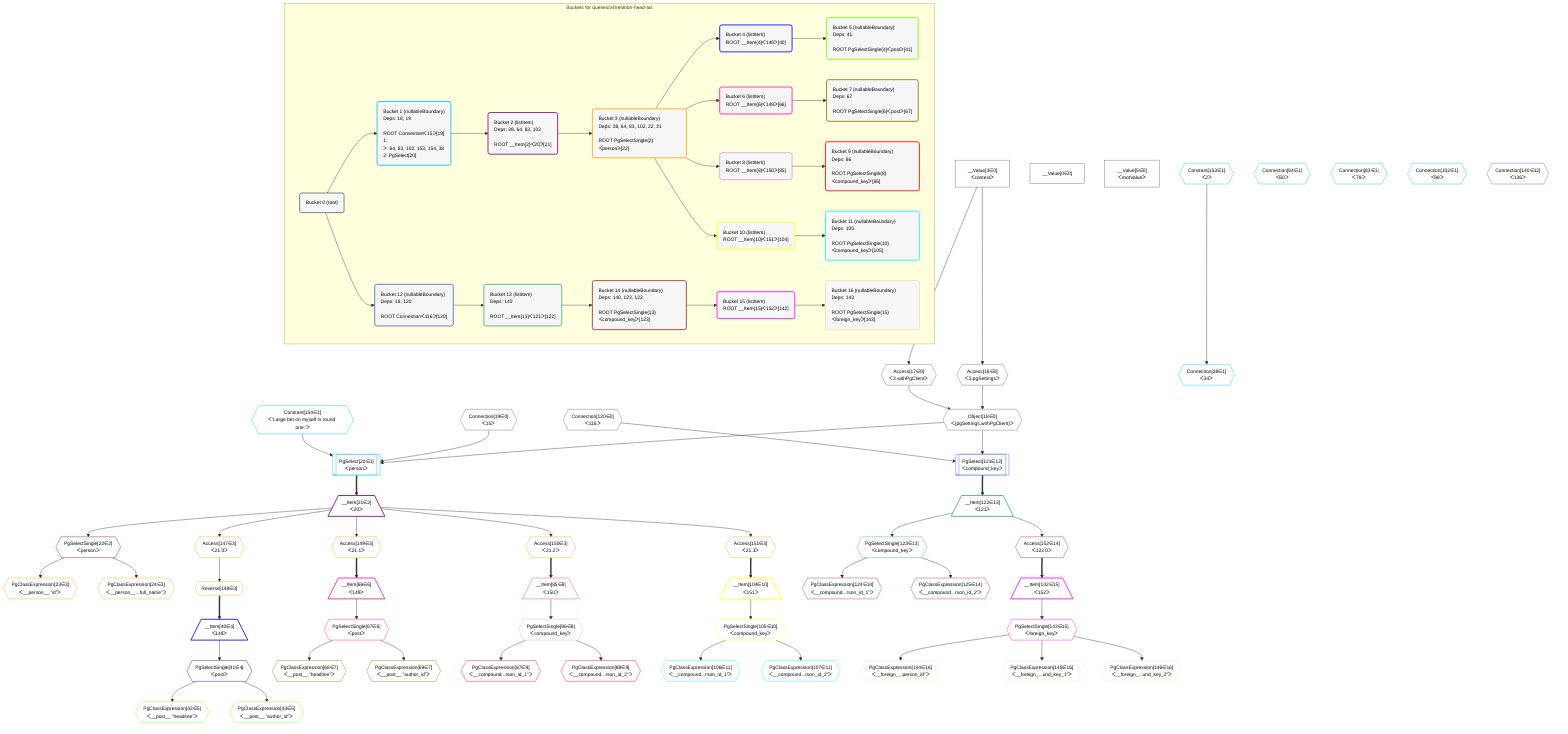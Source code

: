 %%{init: {'themeVariables': { 'fontSize': '12px'}}}%%
graph TD
    classDef path fill:#eee,stroke:#000,color:#000
    classDef plan fill:#fff,stroke-width:1px,color:#000
    classDef itemplan fill:#fff,stroke-width:2px,color:#000
    classDef unbatchedplan fill:#dff,stroke-width:1px,color:#000
    classDef sideeffectplan fill:#fcc,stroke-width:2px,color:#000
    classDef bucket fill:#f6f6f6,color:#000,stroke-width:2px,text-align:left


    %% plan dependencies
    Object18{{"Object[18∈0]<br />ᐸ{pgSettings,withPgClient}ᐳ"}}:::plan
    Access16{{"Access[16∈0]<br />ᐸ3.pgSettingsᐳ"}}:::plan
    Access17{{"Access[17∈0]<br />ᐸ3.withPgClientᐳ"}}:::plan
    Access16 & Access17 --> Object18
    __Value3["__Value[3∈0]<br />ᐸcontextᐳ"]:::plan
    __Value3 --> Access16
    __Value3 --> Access17
    __Value0["__Value[0∈0]"]:::plan
    __Value5["__Value[5∈0]<br />ᐸrootValueᐳ"]:::plan
    Connection19{{"Connection[19∈0]<br />ᐸ15ᐳ"}}:::plan
    Connection120{{"Connection[120∈0]<br />ᐸ116ᐳ"}}:::plan
    PgSelect20[["PgSelect[20∈1]<br />ᐸpersonᐳ"]]:::plan
    Constant154{{"Constant[154∈1]<br />ᐸ'Large bet on myself in round one.'ᐳ"}}:::plan
    Object18 & Connection19 & Constant154 --> PgSelect20
    Connection38{{"Connection[38∈1]<br />ᐸ34ᐳ"}}:::plan
    Constant153{{"Constant[153∈1]<br />ᐸ2ᐳ"}}:::plan
    Constant153 --> Connection38
    Connection64{{"Connection[64∈1]<br />ᐸ60ᐳ"}}:::plan
    Connection83{{"Connection[83∈1]<br />ᐸ79ᐳ"}}:::plan
    Connection102{{"Connection[102∈1]<br />ᐸ98ᐳ"}}:::plan
    __Item21[/"__Item[21∈2]<br />ᐸ20ᐳ"\]:::itemplan
    PgSelect20 ==> __Item21
    PgSelectSingle22{{"PgSelectSingle[22∈2]<br />ᐸpersonᐳ"}}:::plan
    __Item21 --> PgSelectSingle22
    PgClassExpression23{{"PgClassExpression[23∈3]<br />ᐸ__person__.”id”ᐳ"}}:::plan
    PgSelectSingle22 --> PgClassExpression23
    PgClassExpression24{{"PgClassExpression[24∈3]<br />ᐸ__person__...full_name”ᐳ"}}:::plan
    PgSelectSingle22 --> PgClassExpression24
    Access147{{"Access[147∈3]<br />ᐸ21.0ᐳ"}}:::plan
    __Item21 --> Access147
    Reverse148{{"Reverse[148∈3]"}}:::plan
    Access147 --> Reverse148
    Access149{{"Access[149∈3]<br />ᐸ21.1ᐳ"}}:::plan
    __Item21 --> Access149
    Access150{{"Access[150∈3]<br />ᐸ21.2ᐳ"}}:::plan
    __Item21 --> Access150
    Access151{{"Access[151∈3]<br />ᐸ21.3ᐳ"}}:::plan
    __Item21 --> Access151
    __Item40[/"__Item[40∈4]<br />ᐸ148ᐳ"\]:::itemplan
    Reverse148 ==> __Item40
    PgSelectSingle41{{"PgSelectSingle[41∈4]<br />ᐸpostᐳ"}}:::plan
    __Item40 --> PgSelectSingle41
    PgClassExpression42{{"PgClassExpression[42∈5]<br />ᐸ__post__.”headline”ᐳ"}}:::plan
    PgSelectSingle41 --> PgClassExpression42
    PgClassExpression43{{"PgClassExpression[43∈5]<br />ᐸ__post__.”author_id”ᐳ"}}:::plan
    PgSelectSingle41 --> PgClassExpression43
    __Item66[/"__Item[66∈6]<br />ᐸ149ᐳ"\]:::itemplan
    Access149 ==> __Item66
    PgSelectSingle67{{"PgSelectSingle[67∈6]<br />ᐸpostᐳ"}}:::plan
    __Item66 --> PgSelectSingle67
    PgClassExpression68{{"PgClassExpression[68∈7]<br />ᐸ__post__.”headline”ᐳ"}}:::plan
    PgSelectSingle67 --> PgClassExpression68
    PgClassExpression69{{"PgClassExpression[69∈7]<br />ᐸ__post__.”author_id”ᐳ"}}:::plan
    PgSelectSingle67 --> PgClassExpression69
    __Item85[/"__Item[85∈8]<br />ᐸ150ᐳ"\]:::itemplan
    Access150 ==> __Item85
    PgSelectSingle86{{"PgSelectSingle[86∈8]<br />ᐸcompound_keyᐳ"}}:::plan
    __Item85 --> PgSelectSingle86
    PgClassExpression87{{"PgClassExpression[87∈9]<br />ᐸ__compound...rson_id_1”ᐳ"}}:::plan
    PgSelectSingle86 --> PgClassExpression87
    PgClassExpression88{{"PgClassExpression[88∈9]<br />ᐸ__compound...rson_id_2”ᐳ"}}:::plan
    PgSelectSingle86 --> PgClassExpression88
    __Item104[/"__Item[104∈10]<br />ᐸ151ᐳ"\]:::itemplan
    Access151 ==> __Item104
    PgSelectSingle105{{"PgSelectSingle[105∈10]<br />ᐸcompound_keyᐳ"}}:::plan
    __Item104 --> PgSelectSingle105
    PgClassExpression106{{"PgClassExpression[106∈11]<br />ᐸ__compound...rson_id_1”ᐳ"}}:::plan
    PgSelectSingle105 --> PgClassExpression106
    PgClassExpression107{{"PgClassExpression[107∈11]<br />ᐸ__compound...rson_id_2”ᐳ"}}:::plan
    PgSelectSingle105 --> PgClassExpression107
    PgSelect121[["PgSelect[121∈12]<br />ᐸcompound_keyᐳ"]]:::plan
    Object18 & Connection120 --> PgSelect121
    Connection140{{"Connection[140∈12]<br />ᐸ136ᐳ"}}:::plan
    __Item122[/"__Item[122∈13]<br />ᐸ121ᐳ"\]:::itemplan
    PgSelect121 ==> __Item122
    PgSelectSingle123{{"PgSelectSingle[123∈13]<br />ᐸcompound_keyᐳ"}}:::plan
    __Item122 --> PgSelectSingle123
    PgClassExpression124{{"PgClassExpression[124∈14]<br />ᐸ__compound...rson_id_1”ᐳ"}}:::plan
    PgSelectSingle123 --> PgClassExpression124
    PgClassExpression125{{"PgClassExpression[125∈14]<br />ᐸ__compound...rson_id_2”ᐳ"}}:::plan
    PgSelectSingle123 --> PgClassExpression125
    Access152{{"Access[152∈14]<br />ᐸ122.0ᐳ"}}:::plan
    __Item122 --> Access152
    __Item142[/"__Item[142∈15]<br />ᐸ152ᐳ"\]:::itemplan
    Access152 ==> __Item142
    PgSelectSingle143{{"PgSelectSingle[143∈15]<br />ᐸforeign_keyᐳ"}}:::plan
    __Item142 --> PgSelectSingle143
    PgClassExpression144{{"PgClassExpression[144∈16]<br />ᐸ__foreign_...person_id”ᐳ"}}:::plan
    PgSelectSingle143 --> PgClassExpression144
    PgClassExpression145{{"PgClassExpression[145∈16]<br />ᐸ__foreign_...und_key_1”ᐳ"}}:::plan
    PgSelectSingle143 --> PgClassExpression145
    PgClassExpression146{{"PgClassExpression[146∈16]<br />ᐸ__foreign_...und_key_2”ᐳ"}}:::plan
    PgSelectSingle143 --> PgClassExpression146

    %% define steps

    subgraph "Buckets for queries/v4/relation-head-tail"
    Bucket0("Bucket 0 (root)"):::bucket
    classDef bucket0 stroke:#696969
    class Bucket0,__Value0,__Value3,__Value5,Access16,Access17,Object18,Connection19,Connection120 bucket0
    Bucket1("Bucket 1 (nullableBoundary)<br />Deps: 18, 19<br /><br />ROOT Connectionᐸ15ᐳ[19]<br />1: <br />ᐳ: 64, 83, 102, 153, 154, 38<br />2: PgSelect[20]"):::bucket
    classDef bucket1 stroke:#00bfff
    class Bucket1,PgSelect20,Connection38,Connection64,Connection83,Connection102,Constant153,Constant154 bucket1
    Bucket2("Bucket 2 (listItem)<br />Deps: 38, 64, 83, 102<br /><br />ROOT __Item{2}ᐸ20ᐳ[21]"):::bucket
    classDef bucket2 stroke:#7f007f
    class Bucket2,__Item21,PgSelectSingle22 bucket2
    Bucket3("Bucket 3 (nullableBoundary)<br />Deps: 38, 64, 83, 102, 22, 21<br /><br />ROOT PgSelectSingle{2}ᐸpersonᐳ[22]"):::bucket
    classDef bucket3 stroke:#ffa500
    class Bucket3,PgClassExpression23,PgClassExpression24,Access147,Reverse148,Access149,Access150,Access151 bucket3
    Bucket4("Bucket 4 (listItem)<br />ROOT __Item{4}ᐸ148ᐳ[40]"):::bucket
    classDef bucket4 stroke:#0000ff
    class Bucket4,__Item40,PgSelectSingle41 bucket4
    Bucket5("Bucket 5 (nullableBoundary)<br />Deps: 41<br /><br />ROOT PgSelectSingle{4}ᐸpostᐳ[41]"):::bucket
    classDef bucket5 stroke:#7fff00
    class Bucket5,PgClassExpression42,PgClassExpression43 bucket5
    Bucket6("Bucket 6 (listItem)<br />ROOT __Item{6}ᐸ149ᐳ[66]"):::bucket
    classDef bucket6 stroke:#ff1493
    class Bucket6,__Item66,PgSelectSingle67 bucket6
    Bucket7("Bucket 7 (nullableBoundary)<br />Deps: 67<br /><br />ROOT PgSelectSingle{6}ᐸpostᐳ[67]"):::bucket
    classDef bucket7 stroke:#808000
    class Bucket7,PgClassExpression68,PgClassExpression69 bucket7
    Bucket8("Bucket 8 (listItem)<br />ROOT __Item{8}ᐸ150ᐳ[85]"):::bucket
    classDef bucket8 stroke:#dda0dd
    class Bucket8,__Item85,PgSelectSingle86 bucket8
    Bucket9("Bucket 9 (nullableBoundary)<br />Deps: 86<br /><br />ROOT PgSelectSingle{8}ᐸcompound_keyᐳ[86]"):::bucket
    classDef bucket9 stroke:#ff0000
    class Bucket9,PgClassExpression87,PgClassExpression88 bucket9
    Bucket10("Bucket 10 (listItem)<br />ROOT __Item{10}ᐸ151ᐳ[104]"):::bucket
    classDef bucket10 stroke:#ffff00
    class Bucket10,__Item104,PgSelectSingle105 bucket10
    Bucket11("Bucket 11 (nullableBoundary)<br />Deps: 105<br /><br />ROOT PgSelectSingle{10}ᐸcompound_keyᐳ[105]"):::bucket
    classDef bucket11 stroke:#00ffff
    class Bucket11,PgClassExpression106,PgClassExpression107 bucket11
    Bucket12("Bucket 12 (nullableBoundary)<br />Deps: 18, 120<br /><br />ROOT Connectionᐸ116ᐳ[120]"):::bucket
    classDef bucket12 stroke:#4169e1
    class Bucket12,PgSelect121,Connection140 bucket12
    Bucket13("Bucket 13 (listItem)<br />Deps: 140<br /><br />ROOT __Item{13}ᐸ121ᐳ[122]"):::bucket
    classDef bucket13 stroke:#3cb371
    class Bucket13,__Item122,PgSelectSingle123 bucket13
    Bucket14("Bucket 14 (nullableBoundary)<br />Deps: 140, 123, 122<br /><br />ROOT PgSelectSingle{13}ᐸcompound_keyᐳ[123]"):::bucket
    classDef bucket14 stroke:#a52a2a
    class Bucket14,PgClassExpression124,PgClassExpression125,Access152 bucket14
    Bucket15("Bucket 15 (listItem)<br />ROOT __Item{15}ᐸ152ᐳ[142]"):::bucket
    classDef bucket15 stroke:#ff00ff
    class Bucket15,__Item142,PgSelectSingle143 bucket15
    Bucket16("Bucket 16 (nullableBoundary)<br />Deps: 143<br /><br />ROOT PgSelectSingle{15}ᐸforeign_keyᐳ[143]"):::bucket
    classDef bucket16 stroke:#f5deb3
    class Bucket16,PgClassExpression144,PgClassExpression145,PgClassExpression146 bucket16
    Bucket0 --> Bucket1 & Bucket12
    Bucket1 --> Bucket2
    Bucket2 --> Bucket3
    Bucket3 --> Bucket4 & Bucket6 & Bucket8 & Bucket10
    Bucket4 --> Bucket5
    Bucket6 --> Bucket7
    Bucket8 --> Bucket9
    Bucket10 --> Bucket11
    Bucket12 --> Bucket13
    Bucket13 --> Bucket14
    Bucket14 --> Bucket15
    Bucket15 --> Bucket16
    end